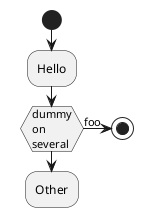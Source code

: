 {
  "sha1": "rzno2ivxsq93gheu9utg9j4cfsxvp7t",
  "insertion": {
    "when": "2024-06-04T17:28:44.481Z",
    "user": "plantuml@gmail.com"
  }
}
@startuml
start
:Hello;
if (dummy\non\nseveral) then (foo)
stop
endif
:Other;
@enduml
